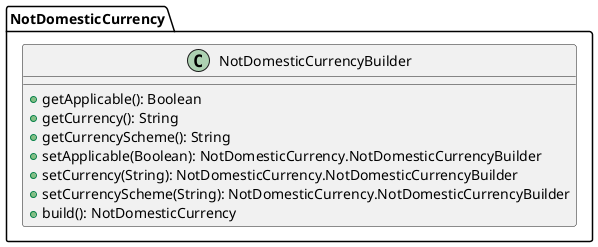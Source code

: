 @startuml

    class NotDomesticCurrency.NotDomesticCurrencyBuilder [[NotDomesticCurrency.NotDomesticCurrencyBuilder.html]] {
        +getApplicable(): Boolean
        +getCurrency(): String
        +getCurrencyScheme(): String
        +setApplicable(Boolean): NotDomesticCurrency.NotDomesticCurrencyBuilder
        +setCurrency(String): NotDomesticCurrency.NotDomesticCurrencyBuilder
        +setCurrencyScheme(String): NotDomesticCurrency.NotDomesticCurrencyBuilder
        +build(): NotDomesticCurrency
    }

@enduml
